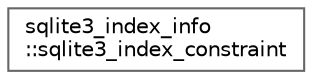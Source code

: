 digraph "Gráfico de Hierarquia de Classes"
{
 // LATEX_PDF_SIZE
  bgcolor="transparent";
  edge [fontname=Helvetica,fontsize=10,labelfontname=Helvetica,labelfontsize=10];
  node [fontname=Helvetica,fontsize=10,shape=box,height=0.2,width=0.4];
  rankdir="LR";
  Node0 [id="Node000000",label="sqlite3_index_info\l::sqlite3_index_constraint",height=0.2,width=0.4,color="grey40", fillcolor="white", style="filled",URL="$structsqlite3__index__info_1_1sqlite3__index__constraint.html",tooltip=" "];
}
